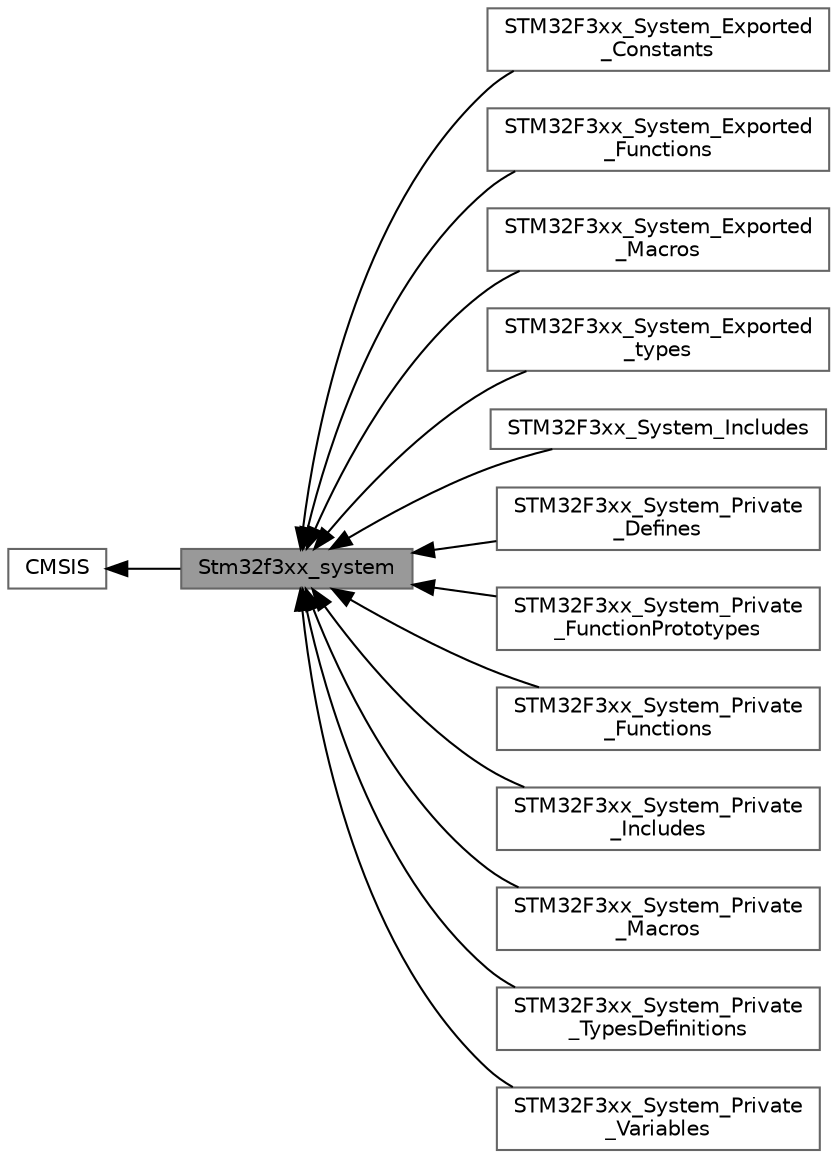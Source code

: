 digraph "Stm32f3xx_system"
{
 // LATEX_PDF_SIZE
  bgcolor="transparent";
  edge [fontname=Helvetica,fontsize=10,labelfontname=Helvetica,labelfontsize=10];
  node [fontname=Helvetica,fontsize=10,shape=box,height=0.2,width=0.4];
  rankdir=LR;
  Node2 [id="Node000002",label="CMSIS",height=0.2,width=0.4,color="grey40", fillcolor="white", style="filled",URL="$group___c_m_s_i_s.html",tooltip=" "];
  Node12 [id="Node000012",label="STM32F3xx_System_Exported\l_Constants",height=0.2,width=0.4,color="grey40", fillcolor="white", style="filled",URL="$group___s_t_m32_f3xx___system___exported___constants.html",tooltip=" "];
  Node14 [id="Node000014",label="STM32F3xx_System_Exported\l_Functions",height=0.2,width=0.4,color="grey40", fillcolor="white", style="filled",URL="$group___s_t_m32_f3xx___system___exported___functions.html",tooltip=" "];
  Node13 [id="Node000013",label="STM32F3xx_System_Exported\l_Macros",height=0.2,width=0.4,color="grey40", fillcolor="white", style="filled",URL="$group___s_t_m32_f3xx___system___exported___macros.html",tooltip=" "];
  Node11 [id="Node000011",label="STM32F3xx_System_Exported\l_types",height=0.2,width=0.4,color="grey40", fillcolor="white", style="filled",URL="$group___s_t_m32_f3xx___system___exported__types.html",tooltip=" "];
  Node10 [id="Node000010",label="STM32F3xx_System_Includes",height=0.2,width=0.4,color="grey40", fillcolor="white", style="filled",URL="$group___s_t_m32_f3xx___system___includes.html",tooltip="Define to prevent recursive inclusion."];
  Node5 [id="Node000005",label="STM32F3xx_System_Private\l_Defines",height=0.2,width=0.4,color="grey40", fillcolor="white", style="filled",URL="$group___s_t_m32_f3xx___system___private___defines.html",tooltip=" "];
  Node8 [id="Node000008",label="STM32F3xx_System_Private\l_FunctionPrototypes",height=0.2,width=0.4,color="grey40", fillcolor="white", style="filled",URL="$group___s_t_m32_f3xx___system___private___function_prototypes.html",tooltip=" "];
  Node9 [id="Node000009",label="STM32F3xx_System_Private\l_Functions",height=0.2,width=0.4,color="grey40", fillcolor="white", style="filled",URL="$group___s_t_m32_f3xx___system___private___functions.html",tooltip=" "];
  Node3 [id="Node000003",label="STM32F3xx_System_Private\l_Includes",height=0.2,width=0.4,color="grey40", fillcolor="white", style="filled",URL="$group___s_t_m32_f3xx___system___private___includes.html",tooltip=" "];
  Node6 [id="Node000006",label="STM32F3xx_System_Private\l_Macros",height=0.2,width=0.4,color="grey40", fillcolor="white", style="filled",URL="$group___s_t_m32_f3xx___system___private___macros.html",tooltip=" "];
  Node4 [id="Node000004",label="STM32F3xx_System_Private\l_TypesDefinitions",height=0.2,width=0.4,color="grey40", fillcolor="white", style="filled",URL="$group___s_t_m32_f3xx___system___private___types_definitions.html",tooltip=" "];
  Node7 [id="Node000007",label="STM32F3xx_System_Private\l_Variables",height=0.2,width=0.4,color="grey40", fillcolor="white", style="filled",URL="$group___s_t_m32_f3xx___system___private___variables.html",tooltip=" "];
  Node1 [id="Node000001",label="Stm32f3xx_system",height=0.2,width=0.4,color="gray40", fillcolor="grey60", style="filled", fontcolor="black",tooltip=" "];
  Node2->Node1 [shape=plaintext, dir="back", style="solid"];
  Node1->Node3 [shape=plaintext, dir="back", style="solid"];
  Node1->Node4 [shape=plaintext, dir="back", style="solid"];
  Node1->Node5 [shape=plaintext, dir="back", style="solid"];
  Node1->Node6 [shape=plaintext, dir="back", style="solid"];
  Node1->Node7 [shape=plaintext, dir="back", style="solid"];
  Node1->Node8 [shape=plaintext, dir="back", style="solid"];
  Node1->Node9 [shape=plaintext, dir="back", style="solid"];
  Node1->Node10 [shape=plaintext, dir="back", style="solid"];
  Node1->Node11 [shape=plaintext, dir="back", style="solid"];
  Node1->Node12 [shape=plaintext, dir="back", style="solid"];
  Node1->Node13 [shape=plaintext, dir="back", style="solid"];
  Node1->Node14 [shape=plaintext, dir="back", style="solid"];
}
